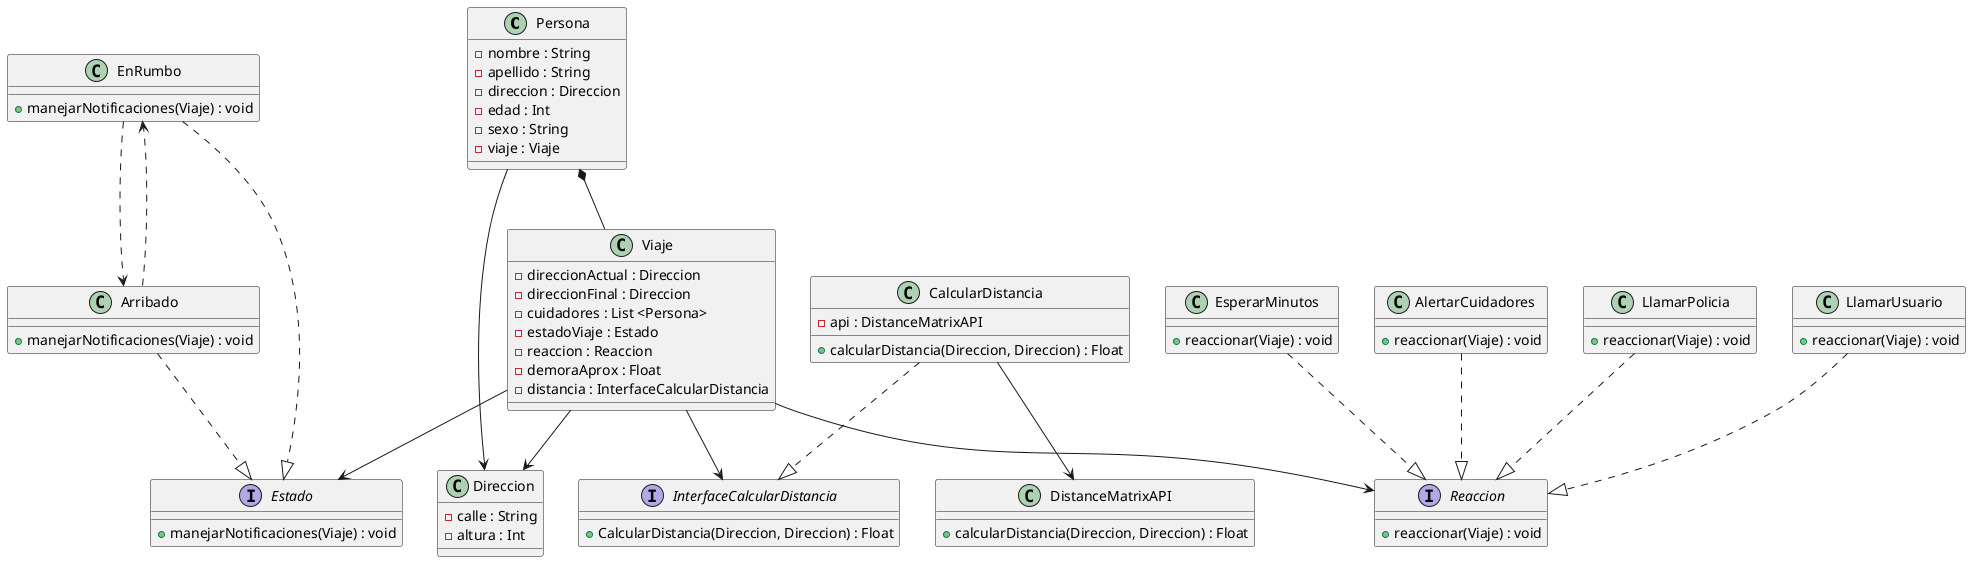 @startuml Diagrama Cuidandonos

class Persona{
    -nombre : String
    -apellido : String
    -direccion : Direccion
    -edad : Int
    -sexo : String
    -viaje : Viaje
}

class Viaje{
    -direccionActual : Direccion
    -direccionFinal : Direccion
    -cuidadores : List <Persona>
    -estadoViaje : Estado
    -reaccion : Reaccion
    -demoraAprox : Float
    -distancia : InterfaceCalcularDistancia
}

class Direccion{
    -calle : String
    -altura : Int
}

interface Estado{
    +manejarNotificaciones(Viaje) : void
}

class EnRumbo{
    +manejarNotificaciones(Viaje) : void
}

class Arribado{
    +manejarNotificaciones(Viaje) : void
}

interface Reaccion{
    +reaccionar(Viaje) : void
}

class AlertarCuidadores{
    +reaccionar(Viaje) : void
}

class LlamarPolicia{
    +reaccionar(Viaje) : void
}

class LlamarUsuario{
    +reaccionar(Viaje) : void
}

class EsperarMinutos{
    +reaccionar(Viaje) : void
}

interface InterfaceCalcularDistancia{
    +CalcularDistancia(Direccion, Direccion) : Float
}
class CalcularDistancia{
    -api : DistanceMatrixAPI
    +calcularDistancia(Direccion, Direccion) : Float
}
class DistanceMatrixAPI{
    +calcularDistancia(Direccion, Direccion) : Float
}



Persona *-- Viaje

Persona --> Direccion
Viaje --> Direccion

Viaje --> Estado
EnRumbo ..|> Estado
Arribado ..|> Estado
EnRumbo ..> Arribado
Arribado ..> EnRumbo

Viaje --> Reaccion
AlertarCuidadores ..|>Reaccion
LlamarPolicia ..|> Reaccion
LlamarUsuario ..|> Reaccion
EsperarMinutos ..|> Reaccion

Viaje --> InterfaceCalcularDistancia
CalcularDistancia ..|> InterfaceCalcularDistancia
CalcularDistancia --> DistanceMatrixAPI

@enduml